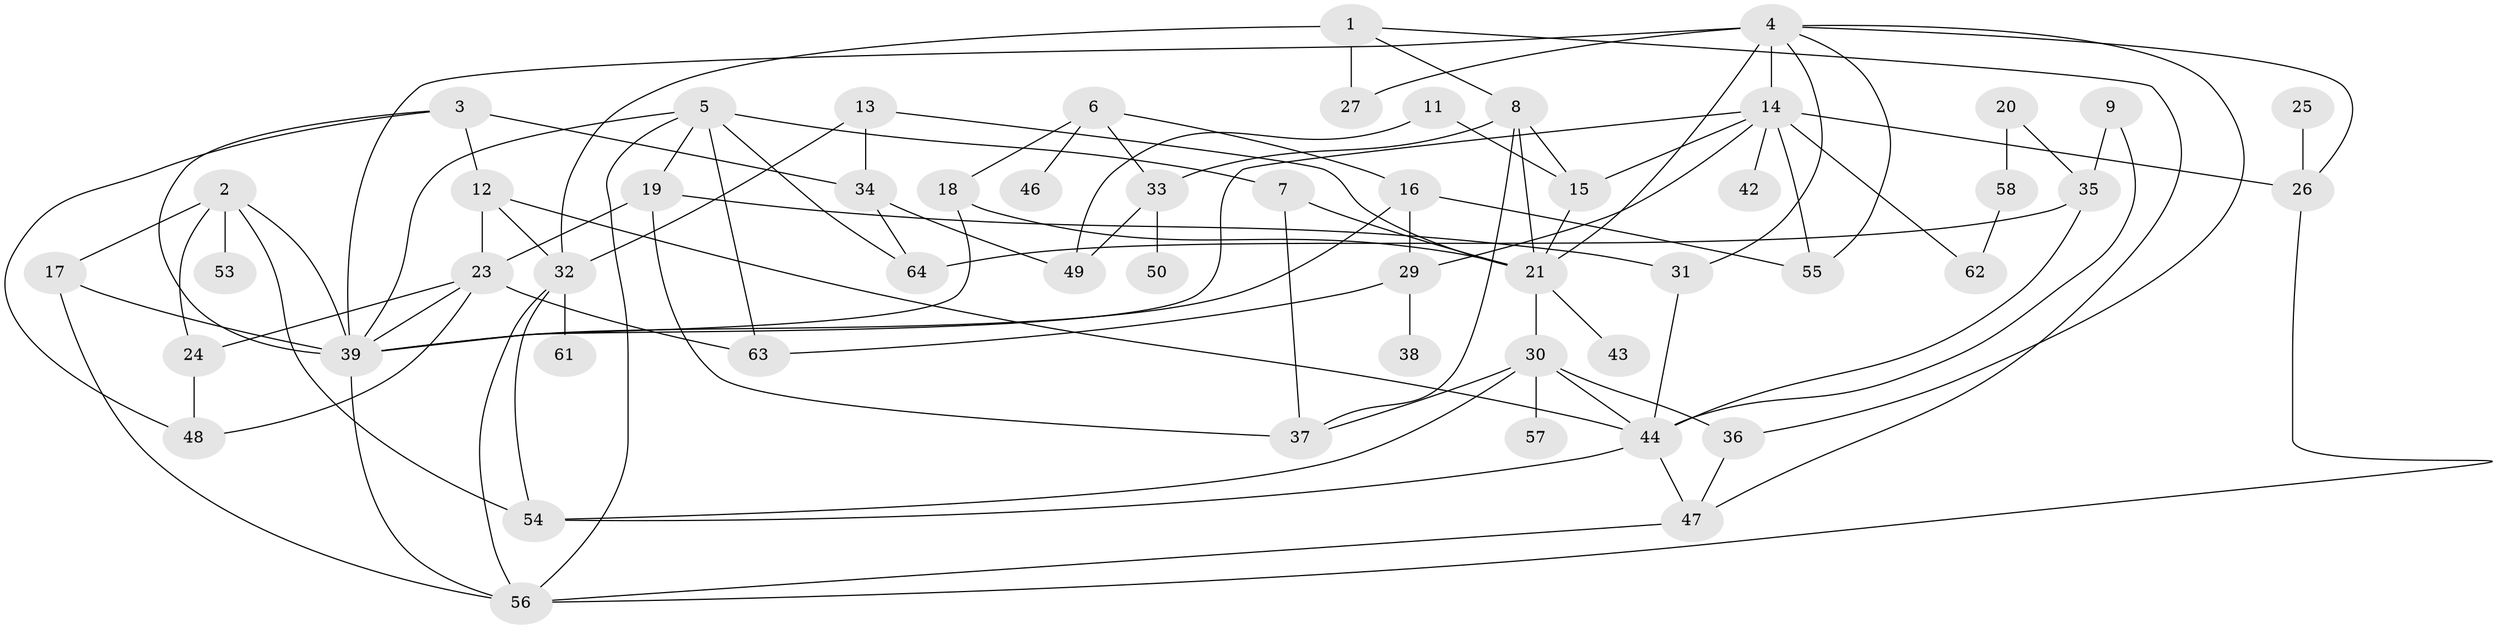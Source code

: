 // original degree distribution, {4: 0.12598425196850394, 1: 0.16535433070866143, 6: 0.015748031496062992, 3: 0.25196850393700787, 2: 0.2677165354330709, 5: 0.07874015748031496, 0: 0.07086614173228346, 7: 0.023622047244094488}
// Generated by graph-tools (version 1.1) at 2025/33/03/09/25 02:33:44]
// undirected, 54 vertices, 99 edges
graph export_dot {
graph [start="1"]
  node [color=gray90,style=filled];
  1;
  2;
  3;
  4;
  5;
  6;
  7;
  8;
  9;
  11;
  12;
  13;
  14;
  15;
  16;
  17;
  18;
  19;
  20;
  21;
  23;
  24;
  25;
  26;
  27;
  29;
  30;
  31;
  32;
  33;
  34;
  35;
  36;
  37;
  38;
  39;
  42;
  43;
  44;
  46;
  47;
  48;
  49;
  50;
  53;
  54;
  55;
  56;
  57;
  58;
  61;
  62;
  63;
  64;
  1 -- 8 [weight=1.0];
  1 -- 27 [weight=2.0];
  1 -- 32 [weight=1.0];
  1 -- 47 [weight=1.0];
  2 -- 17 [weight=1.0];
  2 -- 24 [weight=1.0];
  2 -- 39 [weight=1.0];
  2 -- 53 [weight=1.0];
  2 -- 54 [weight=1.0];
  3 -- 12 [weight=1.0];
  3 -- 34 [weight=1.0];
  3 -- 39 [weight=1.0];
  3 -- 48 [weight=1.0];
  4 -- 14 [weight=1.0];
  4 -- 21 [weight=2.0];
  4 -- 26 [weight=1.0];
  4 -- 27 [weight=1.0];
  4 -- 31 [weight=1.0];
  4 -- 36 [weight=1.0];
  4 -- 39 [weight=1.0];
  4 -- 55 [weight=1.0];
  5 -- 7 [weight=1.0];
  5 -- 19 [weight=1.0];
  5 -- 39 [weight=1.0];
  5 -- 56 [weight=1.0];
  5 -- 63 [weight=1.0];
  5 -- 64 [weight=1.0];
  6 -- 16 [weight=1.0];
  6 -- 18 [weight=1.0];
  6 -- 33 [weight=1.0];
  6 -- 46 [weight=1.0];
  7 -- 21 [weight=1.0];
  7 -- 37 [weight=1.0];
  8 -- 15 [weight=1.0];
  8 -- 21 [weight=1.0];
  8 -- 33 [weight=1.0];
  8 -- 37 [weight=1.0];
  9 -- 35 [weight=1.0];
  9 -- 44 [weight=1.0];
  11 -- 15 [weight=1.0];
  11 -- 49 [weight=1.0];
  12 -- 23 [weight=1.0];
  12 -- 32 [weight=1.0];
  12 -- 44 [weight=1.0];
  13 -- 21 [weight=1.0];
  13 -- 32 [weight=1.0];
  13 -- 34 [weight=1.0];
  14 -- 15 [weight=1.0];
  14 -- 26 [weight=2.0];
  14 -- 29 [weight=1.0];
  14 -- 39 [weight=1.0];
  14 -- 42 [weight=1.0];
  14 -- 55 [weight=1.0];
  14 -- 62 [weight=1.0];
  15 -- 21 [weight=1.0];
  16 -- 29 [weight=1.0];
  16 -- 39 [weight=1.0];
  16 -- 55 [weight=1.0];
  17 -- 39 [weight=1.0];
  17 -- 56 [weight=1.0];
  18 -- 21 [weight=2.0];
  18 -- 39 [weight=1.0];
  19 -- 23 [weight=1.0];
  19 -- 31 [weight=1.0];
  19 -- 37 [weight=1.0];
  20 -- 35 [weight=1.0];
  20 -- 58 [weight=1.0];
  21 -- 30 [weight=1.0];
  21 -- 43 [weight=2.0];
  23 -- 24 [weight=1.0];
  23 -- 39 [weight=1.0];
  23 -- 48 [weight=1.0];
  23 -- 63 [weight=1.0];
  24 -- 48 [weight=1.0];
  25 -- 26 [weight=1.0];
  26 -- 56 [weight=1.0];
  29 -- 38 [weight=1.0];
  29 -- 63 [weight=1.0];
  30 -- 36 [weight=1.0];
  30 -- 37 [weight=1.0];
  30 -- 44 [weight=1.0];
  30 -- 54 [weight=1.0];
  30 -- 57 [weight=1.0];
  31 -- 44 [weight=1.0];
  32 -- 54 [weight=1.0];
  32 -- 56 [weight=1.0];
  32 -- 61 [weight=1.0];
  33 -- 49 [weight=1.0];
  33 -- 50 [weight=1.0];
  34 -- 49 [weight=1.0];
  34 -- 64 [weight=1.0];
  35 -- 44 [weight=1.0];
  35 -- 64 [weight=1.0];
  36 -- 47 [weight=1.0];
  39 -- 56 [weight=1.0];
  44 -- 47 [weight=1.0];
  44 -- 54 [weight=1.0];
  47 -- 56 [weight=1.0];
  58 -- 62 [weight=1.0];
}

